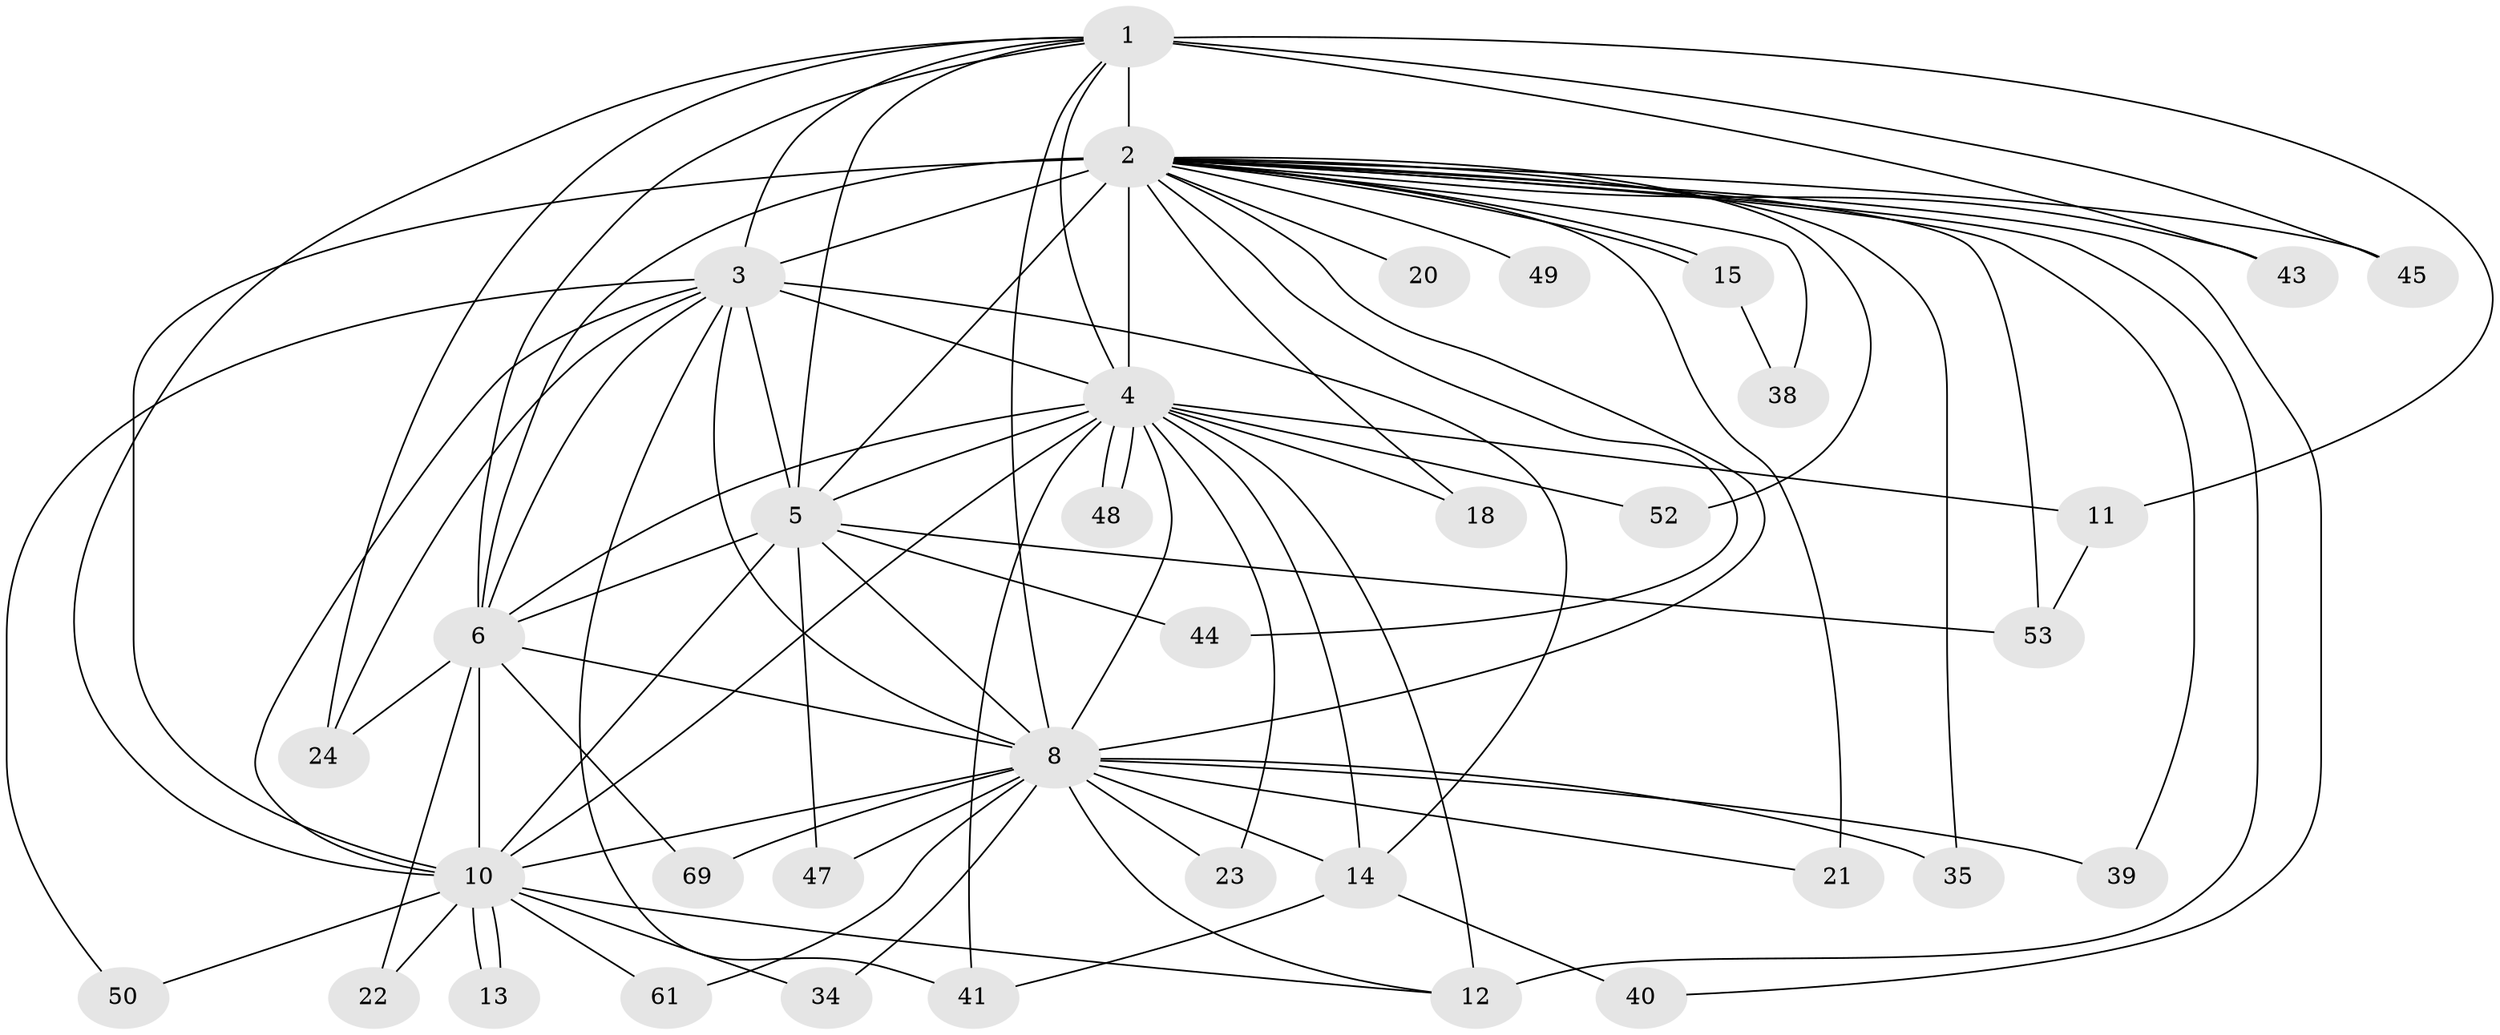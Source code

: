 // original degree distribution, {18: 0.0136986301369863, 32: 0.0136986301369863, 16: 0.0136986301369863, 19: 0.0136986301369863, 14: 0.0273972602739726, 11: 0.0136986301369863, 22: 0.0136986301369863, 13: 0.0136986301369863, 21: 0.0136986301369863, 3: 0.2054794520547945, 4: 0.0547945205479452, 2: 0.5616438356164384, 5: 0.0136986301369863, 7: 0.0273972602739726}
// Generated by graph-tools (version 1.1) at 2025/14/03/09/25 04:14:04]
// undirected, 36 vertices, 88 edges
graph export_dot {
graph [start="1"]
  node [color=gray90,style=filled];
  1;
  2 [super="+63+58+64+65+72+70+7+28+55+30+9+36+16+19+37"];
  3 [super="+32+68+27"];
  4 [super="+25"];
  5 [super="+31"];
  6 [super="+33"];
  8;
  10;
  11;
  12 [super="+56"];
  13;
  14;
  15;
  18;
  20;
  21;
  22;
  23;
  24 [super="+42+59+60"];
  34;
  35;
  38;
  39;
  40;
  41 [super="+73"];
  43;
  44;
  45 [super="+54"];
  47;
  48;
  49;
  50;
  52;
  53;
  61;
  69;
  1 -- 2 [weight=7];
  1 -- 3;
  1 -- 4 [weight=2];
  1 -- 5;
  1 -- 6;
  1 -- 8;
  1 -- 10;
  1 -- 11;
  1 -- 24;
  1 -- 43;
  1 -- 45;
  2 -- 3 [weight=6];
  2 -- 4 [weight=4];
  2 -- 5 [weight=5];
  2 -- 6 [weight=5];
  2 -- 8 [weight=4];
  2 -- 10 [weight=6];
  2 -- 15;
  2 -- 15;
  2 -- 18;
  2 -- 21;
  2 -- 35;
  2 -- 38;
  2 -- 39;
  2 -- 20 [weight=3];
  2 -- 49 [weight=3];
  2 -- 53;
  2 -- 44;
  2 -- 40;
  2 -- 45 [weight=2];
  2 -- 52;
  2 -- 43;
  2 -- 12;
  3 -- 4;
  3 -- 5;
  3 -- 6;
  3 -- 8 [weight=2];
  3 -- 10;
  3 -- 24 [weight=2];
  3 -- 50;
  3 -- 41;
  3 -- 14;
  4 -- 5;
  4 -- 6;
  4 -- 8;
  4 -- 10;
  4 -- 11;
  4 -- 14;
  4 -- 18;
  4 -- 23;
  4 -- 41;
  4 -- 48;
  4 -- 48;
  4 -- 52;
  4 -- 12;
  5 -- 6;
  5 -- 8 [weight=2];
  5 -- 10;
  5 -- 44;
  5 -- 47;
  5 -- 53;
  6 -- 8;
  6 -- 10 [weight=3];
  6 -- 22;
  6 -- 69;
  6 -- 24;
  8 -- 10;
  8 -- 12;
  8 -- 14;
  8 -- 21;
  8 -- 23;
  8 -- 34;
  8 -- 35;
  8 -- 39;
  8 -- 47;
  8 -- 61;
  8 -- 69;
  10 -- 12;
  10 -- 13;
  10 -- 13;
  10 -- 22;
  10 -- 34;
  10 -- 50;
  10 -- 61;
  11 -- 53;
  14 -- 40;
  14 -- 41;
  15 -- 38;
}
